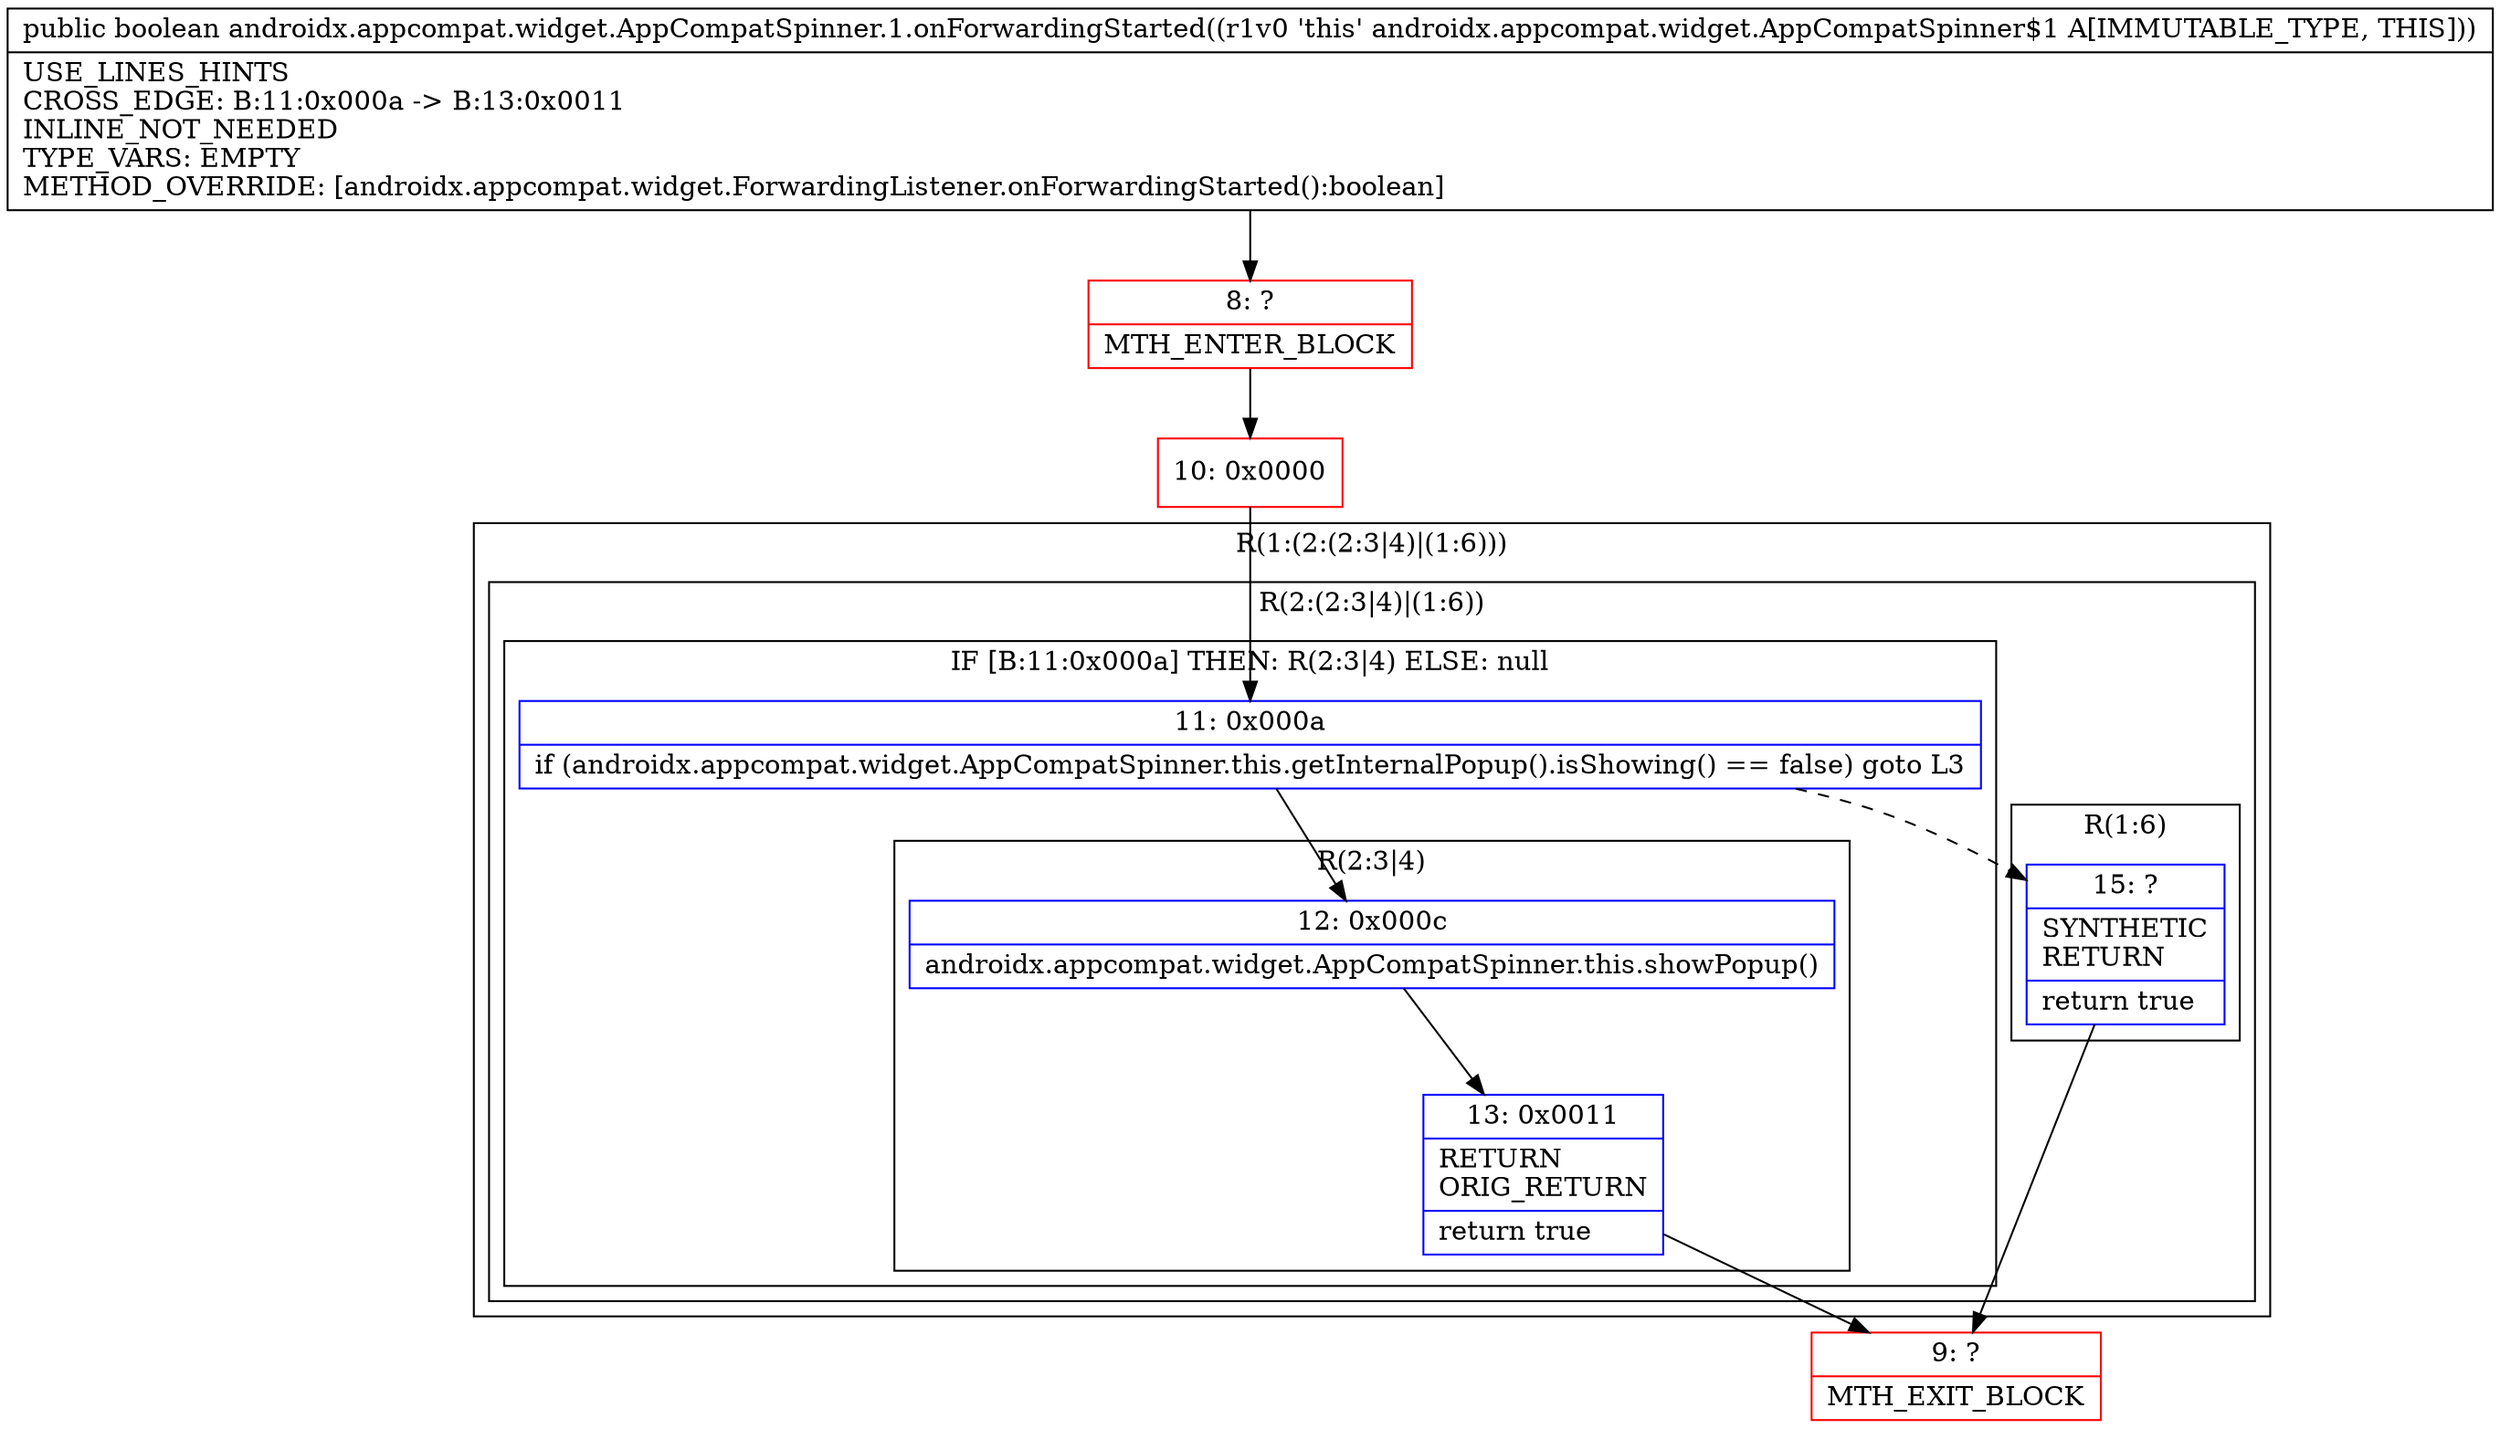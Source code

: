 digraph "CFG forandroidx.appcompat.widget.AppCompatSpinner.1.onForwardingStarted()Z" {
subgraph cluster_Region_1089974645 {
label = "R(1:(2:(2:3|4)|(1:6)))";
node [shape=record,color=blue];
subgraph cluster_Region_1897409510 {
label = "R(2:(2:3|4)|(1:6))";
node [shape=record,color=blue];
subgraph cluster_IfRegion_2077360934 {
label = "IF [B:11:0x000a] THEN: R(2:3|4) ELSE: null";
node [shape=record,color=blue];
Node_11 [shape=record,label="{11\:\ 0x000a|if (androidx.appcompat.widget.AppCompatSpinner.this.getInternalPopup().isShowing() == false) goto L3\l}"];
subgraph cluster_Region_1355660708 {
label = "R(2:3|4)";
node [shape=record,color=blue];
Node_12 [shape=record,label="{12\:\ 0x000c|androidx.appcompat.widget.AppCompatSpinner.this.showPopup()\l}"];
Node_13 [shape=record,label="{13\:\ 0x0011|RETURN\lORIG_RETURN\l|return true\l}"];
}
}
subgraph cluster_Region_768393937 {
label = "R(1:6)";
node [shape=record,color=blue];
Node_15 [shape=record,label="{15\:\ ?|SYNTHETIC\lRETURN\l|return true\l}"];
}
}
}
Node_8 [shape=record,color=red,label="{8\:\ ?|MTH_ENTER_BLOCK\l}"];
Node_10 [shape=record,color=red,label="{10\:\ 0x0000}"];
Node_9 [shape=record,color=red,label="{9\:\ ?|MTH_EXIT_BLOCK\l}"];
MethodNode[shape=record,label="{public boolean androidx.appcompat.widget.AppCompatSpinner.1.onForwardingStarted((r1v0 'this' androidx.appcompat.widget.AppCompatSpinner$1 A[IMMUTABLE_TYPE, THIS]))  | USE_LINES_HINTS\lCROSS_EDGE: B:11:0x000a \-\> B:13:0x0011\lINLINE_NOT_NEEDED\lTYPE_VARS: EMPTY\lMETHOD_OVERRIDE: [androidx.appcompat.widget.ForwardingListener.onForwardingStarted():boolean]\l}"];
MethodNode -> Node_8;Node_11 -> Node_12;
Node_11 -> Node_15[style=dashed];
Node_12 -> Node_13;
Node_13 -> Node_9;
Node_15 -> Node_9;
Node_8 -> Node_10;
Node_10 -> Node_11;
}

